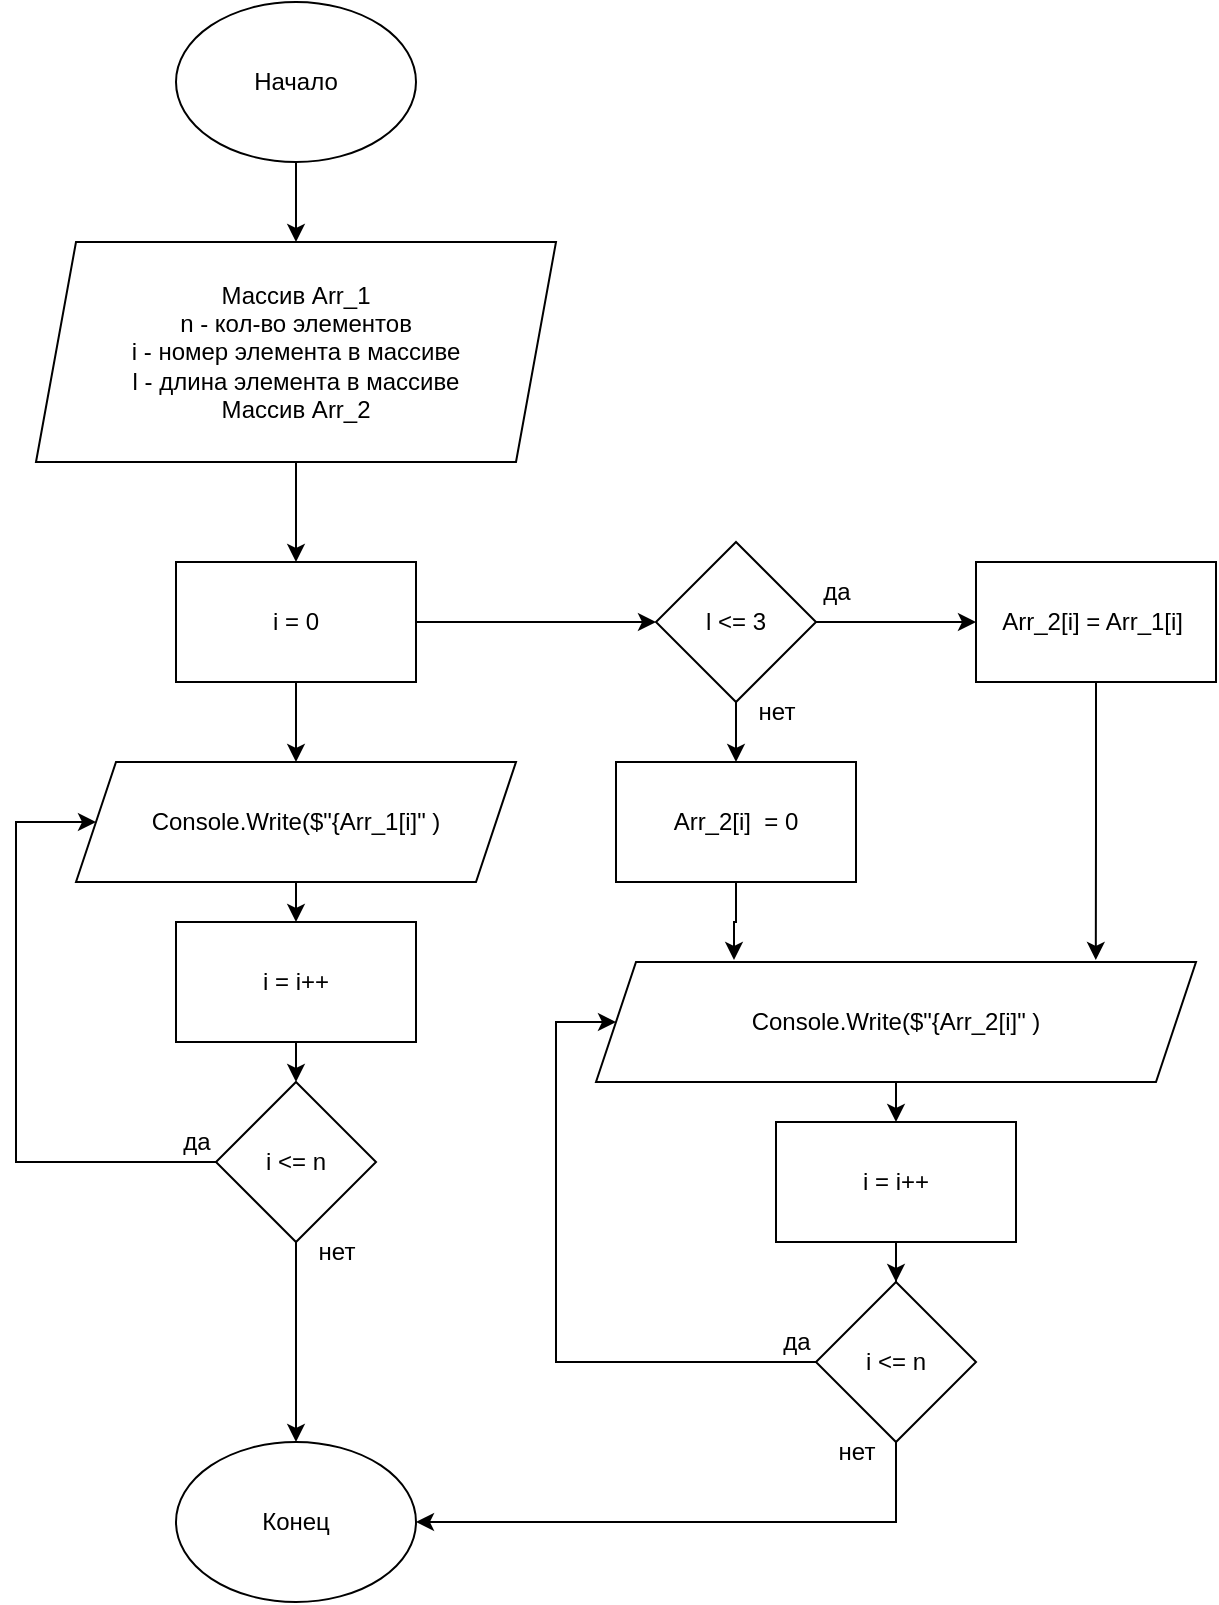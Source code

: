 <mxfile version="20.6.2" type="device"><diagram id="jCmSjfY6_wpRID-sYcTJ" name="Страница 1"><mxGraphModel dx="1102" dy="662" grid="1" gridSize="10" guides="1" tooltips="1" connect="1" arrows="1" fold="1" page="1" pageScale="1" pageWidth="1169" pageHeight="827" math="0" shadow="0"><root><mxCell id="0"/><mxCell id="1" parent="0"/><mxCell id="P5qefo-53JLUKa2CAxK2-2" style="edgeStyle=orthogonalEdgeStyle;rounded=0;orthogonalLoop=1;jettySize=auto;html=1;exitX=0.5;exitY=1;exitDx=0;exitDy=0;" edge="1" parent="1" source="P5qefo-53JLUKa2CAxK2-1" target="P5qefo-53JLUKa2CAxK2-3"><mxGeometry relative="1" as="geometry"><mxPoint x="380" y="160" as="targetPoint"/></mxGeometry></mxCell><mxCell id="P5qefo-53JLUKa2CAxK2-1" value="Начало" style="ellipse;whiteSpace=wrap;html=1;" vertex="1" parent="1"><mxGeometry x="320" y="40" width="120" height="80" as="geometry"/></mxCell><mxCell id="P5qefo-53JLUKa2CAxK2-5" style="edgeStyle=orthogonalEdgeStyle;rounded=0;orthogonalLoop=1;jettySize=auto;html=1;" edge="1" parent="1" source="P5qefo-53JLUKa2CAxK2-3"><mxGeometry relative="1" as="geometry"><mxPoint x="380" y="320" as="targetPoint"/></mxGeometry></mxCell><mxCell id="P5qefo-53JLUKa2CAxK2-3" value="Массив Arr_1&lt;br&gt;n - кол-во элементов&lt;br&gt;i - номер элемента в массиве&lt;br&gt;l - длина элемента в массиве&lt;br&gt;Массив Arr_2" style="shape=parallelogram;perimeter=parallelogramPerimeter;whiteSpace=wrap;html=1;fixedSize=1;" vertex="1" parent="1"><mxGeometry x="250" y="160" width="260" height="110" as="geometry"/></mxCell><mxCell id="P5qefo-53JLUKa2CAxK2-7" style="edgeStyle=orthogonalEdgeStyle;rounded=0;orthogonalLoop=1;jettySize=auto;html=1;" edge="1" parent="1" source="P5qefo-53JLUKa2CAxK2-6"><mxGeometry relative="1" as="geometry"><mxPoint x="380" y="420" as="targetPoint"/></mxGeometry></mxCell><mxCell id="P5qefo-53JLUKa2CAxK2-15" style="edgeStyle=orthogonalEdgeStyle;rounded=0;orthogonalLoop=1;jettySize=auto;html=1;" edge="1" parent="1" source="P5qefo-53JLUKa2CAxK2-6"><mxGeometry relative="1" as="geometry"><mxPoint x="560" y="350" as="targetPoint"/></mxGeometry></mxCell><mxCell id="P5qefo-53JLUKa2CAxK2-6" value="i = 0" style="rounded=0;whiteSpace=wrap;html=1;" vertex="1" parent="1"><mxGeometry x="320" y="320" width="120" height="60" as="geometry"/></mxCell><mxCell id="P5qefo-53JLUKa2CAxK2-9" style="edgeStyle=orthogonalEdgeStyle;rounded=0;orthogonalLoop=1;jettySize=auto;html=1;" edge="1" parent="1" source="P5qefo-53JLUKa2CAxK2-8"><mxGeometry relative="1" as="geometry"><mxPoint x="380" y="500" as="targetPoint"/></mxGeometry></mxCell><mxCell id="P5qefo-53JLUKa2CAxK2-8" value="Console.Write($&quot;{Arr_1[i]&quot; )" style="shape=parallelogram;perimeter=parallelogramPerimeter;whiteSpace=wrap;html=1;fixedSize=1;" vertex="1" parent="1"><mxGeometry x="270" y="420" width="220" height="60" as="geometry"/></mxCell><mxCell id="P5qefo-53JLUKa2CAxK2-11" style="edgeStyle=orthogonalEdgeStyle;rounded=0;orthogonalLoop=1;jettySize=auto;html=1;" edge="1" parent="1" source="P5qefo-53JLUKa2CAxK2-10"><mxGeometry relative="1" as="geometry"><mxPoint x="380" y="580" as="targetPoint"/></mxGeometry></mxCell><mxCell id="P5qefo-53JLUKa2CAxK2-10" value="i = i++" style="rounded=0;whiteSpace=wrap;html=1;" vertex="1" parent="1"><mxGeometry x="320" y="500" width="120" height="60" as="geometry"/></mxCell><mxCell id="P5qefo-53JLUKa2CAxK2-13" style="edgeStyle=orthogonalEdgeStyle;rounded=0;orthogonalLoop=1;jettySize=auto;html=1;" edge="1" parent="1" source="P5qefo-53JLUKa2CAxK2-12" target="P5qefo-53JLUKa2CAxK2-8"><mxGeometry relative="1" as="geometry"><mxPoint x="260" y="450" as="targetPoint"/><Array as="points"><mxPoint x="240" y="620"/><mxPoint x="240" y="450"/></Array></mxGeometry></mxCell><mxCell id="P5qefo-53JLUKa2CAxK2-33" style="edgeStyle=orthogonalEdgeStyle;rounded=0;orthogonalLoop=1;jettySize=auto;html=1;entryX=0.5;entryY=0;entryDx=0;entryDy=0;" edge="1" parent="1" source="P5qefo-53JLUKa2CAxK2-12" target="P5qefo-53JLUKa2CAxK2-32"><mxGeometry relative="1" as="geometry"/></mxCell><mxCell id="P5qefo-53JLUKa2CAxK2-12" value="i &amp;lt;= n" style="rhombus;whiteSpace=wrap;html=1;" vertex="1" parent="1"><mxGeometry x="340" y="580" width="80" height="80" as="geometry"/></mxCell><mxCell id="P5qefo-53JLUKa2CAxK2-14" value="да" style="text;html=1;align=center;verticalAlign=middle;resizable=0;points=[];autosize=1;strokeColor=none;fillColor=none;" vertex="1" parent="1"><mxGeometry x="310" y="595" width="40" height="30" as="geometry"/></mxCell><mxCell id="P5qefo-53JLUKa2CAxK2-17" style="edgeStyle=orthogonalEdgeStyle;rounded=0;orthogonalLoop=1;jettySize=auto;html=1;" edge="1" parent="1" source="P5qefo-53JLUKa2CAxK2-16"><mxGeometry relative="1" as="geometry"><mxPoint x="720" y="350" as="targetPoint"/></mxGeometry></mxCell><mxCell id="P5qefo-53JLUKa2CAxK2-19" style="edgeStyle=orthogonalEdgeStyle;rounded=0;orthogonalLoop=1;jettySize=auto;html=1;" edge="1" parent="1" source="P5qefo-53JLUKa2CAxK2-16"><mxGeometry relative="1" as="geometry"><mxPoint x="600" y="420" as="targetPoint"/></mxGeometry></mxCell><mxCell id="P5qefo-53JLUKa2CAxK2-16" value="l &amp;lt;= 3" style="rhombus;whiteSpace=wrap;html=1;" vertex="1" parent="1"><mxGeometry x="560" y="310" width="80" height="80" as="geometry"/></mxCell><mxCell id="P5qefo-53JLUKa2CAxK2-22" style="edgeStyle=orthogonalEdgeStyle;rounded=0;orthogonalLoop=1;jettySize=auto;html=1;entryX=0.833;entryY=-0.017;entryDx=0;entryDy=0;entryPerimeter=0;" edge="1" parent="1" source="P5qefo-53JLUKa2CAxK2-18" target="P5qefo-53JLUKa2CAxK2-20"><mxGeometry relative="1" as="geometry"><Array as="points"/></mxGeometry></mxCell><mxCell id="P5qefo-53JLUKa2CAxK2-18" value="Arr_2[i] = Arr_1[i]&amp;nbsp;" style="rounded=0;whiteSpace=wrap;html=1;" vertex="1" parent="1"><mxGeometry x="720" y="320" width="120" height="60" as="geometry"/></mxCell><mxCell id="P5qefo-53JLUKa2CAxK2-27" style="edgeStyle=orthogonalEdgeStyle;rounded=0;orthogonalLoop=1;jettySize=auto;html=1;" edge="1" parent="1" source="P5qefo-53JLUKa2CAxK2-20"><mxGeometry relative="1" as="geometry"><mxPoint x="680" y="600" as="targetPoint"/></mxGeometry></mxCell><mxCell id="P5qefo-53JLUKa2CAxK2-20" value="Console.Write($&quot;{Arr_2[i]&quot; )" style="shape=parallelogram;perimeter=parallelogramPerimeter;whiteSpace=wrap;html=1;fixedSize=1;" vertex="1" parent="1"><mxGeometry x="530" y="520" width="300" height="60" as="geometry"/></mxCell><mxCell id="P5qefo-53JLUKa2CAxK2-26" style="edgeStyle=orthogonalEdgeStyle;rounded=0;orthogonalLoop=1;jettySize=auto;html=1;entryX=0.23;entryY=-0.017;entryDx=0;entryDy=0;entryPerimeter=0;" edge="1" parent="1" source="P5qefo-53JLUKa2CAxK2-23" target="P5qefo-53JLUKa2CAxK2-20"><mxGeometry relative="1" as="geometry"/></mxCell><mxCell id="P5qefo-53JLUKa2CAxK2-23" value="Arr_2[i]&amp;nbsp; = 0" style="rounded=0;whiteSpace=wrap;html=1;" vertex="1" parent="1"><mxGeometry x="540" y="420" width="120" height="60" as="geometry"/></mxCell><mxCell id="P5qefo-53JLUKa2CAxK2-30" value="" style="edgeStyle=orthogonalEdgeStyle;rounded=0;orthogonalLoop=1;jettySize=auto;html=1;" edge="1" parent="1" source="P5qefo-53JLUKa2CAxK2-28" target="P5qefo-53JLUKa2CAxK2-29"><mxGeometry relative="1" as="geometry"/></mxCell><mxCell id="P5qefo-53JLUKa2CAxK2-28" value="i = i++" style="rounded=0;whiteSpace=wrap;html=1;" vertex="1" parent="1"><mxGeometry x="620" y="600" width="120" height="60" as="geometry"/></mxCell><mxCell id="P5qefo-53JLUKa2CAxK2-36" style="edgeStyle=orthogonalEdgeStyle;rounded=0;orthogonalLoop=1;jettySize=auto;html=1;entryX=1;entryY=0.5;entryDx=0;entryDy=0;" edge="1" parent="1" source="P5qefo-53JLUKa2CAxK2-29" target="P5qefo-53JLUKa2CAxK2-32"><mxGeometry relative="1" as="geometry"><Array as="points"><mxPoint x="680" y="800"/></Array></mxGeometry></mxCell><mxCell id="P5qefo-53JLUKa2CAxK2-37" style="edgeStyle=orthogonalEdgeStyle;rounded=0;orthogonalLoop=1;jettySize=auto;html=1;entryX=0;entryY=0.5;entryDx=0;entryDy=0;" edge="1" parent="1" source="P5qefo-53JLUKa2CAxK2-29" target="P5qefo-53JLUKa2CAxK2-20"><mxGeometry relative="1" as="geometry"><mxPoint x="500" y="450" as="targetPoint"/><Array as="points"><mxPoint x="510" y="720"/><mxPoint x="510" y="550"/></Array></mxGeometry></mxCell><mxCell id="P5qefo-53JLUKa2CAxK2-29" value="i &amp;lt;= n" style="rhombus;whiteSpace=wrap;html=1;" vertex="1" parent="1"><mxGeometry x="640" y="680" width="80" height="80" as="geometry"/></mxCell><mxCell id="P5qefo-53JLUKa2CAxK2-32" value="Конец" style="ellipse;whiteSpace=wrap;html=1;" vertex="1" parent="1"><mxGeometry x="320" y="760" width="120" height="80" as="geometry"/></mxCell><mxCell id="P5qefo-53JLUKa2CAxK2-34" value="нет" style="text;html=1;align=center;verticalAlign=middle;resizable=0;points=[];autosize=1;strokeColor=none;fillColor=none;" vertex="1" parent="1"><mxGeometry x="380" y="650" width="40" height="30" as="geometry"/></mxCell><mxCell id="P5qefo-53JLUKa2CAxK2-35" value="нет" style="text;html=1;align=center;verticalAlign=middle;resizable=0;points=[];autosize=1;strokeColor=none;fillColor=none;" vertex="1" parent="1"><mxGeometry x="640" y="750" width="40" height="30" as="geometry"/></mxCell><mxCell id="P5qefo-53JLUKa2CAxK2-38" value="да" style="text;html=1;align=center;verticalAlign=middle;resizable=0;points=[];autosize=1;strokeColor=none;fillColor=none;" vertex="1" parent="1"><mxGeometry x="630" y="320" width="40" height="30" as="geometry"/></mxCell><mxCell id="P5qefo-53JLUKa2CAxK2-39" value="нет" style="text;html=1;align=center;verticalAlign=middle;resizable=0;points=[];autosize=1;strokeColor=none;fillColor=none;" vertex="1" parent="1"><mxGeometry x="600" y="380" width="40" height="30" as="geometry"/></mxCell><mxCell id="P5qefo-53JLUKa2CAxK2-40" value="да" style="text;html=1;align=center;verticalAlign=middle;resizable=0;points=[];autosize=1;strokeColor=none;fillColor=none;" vertex="1" parent="1"><mxGeometry x="610" y="695" width="40" height="30" as="geometry"/></mxCell></root></mxGraphModel></diagram></mxfile>